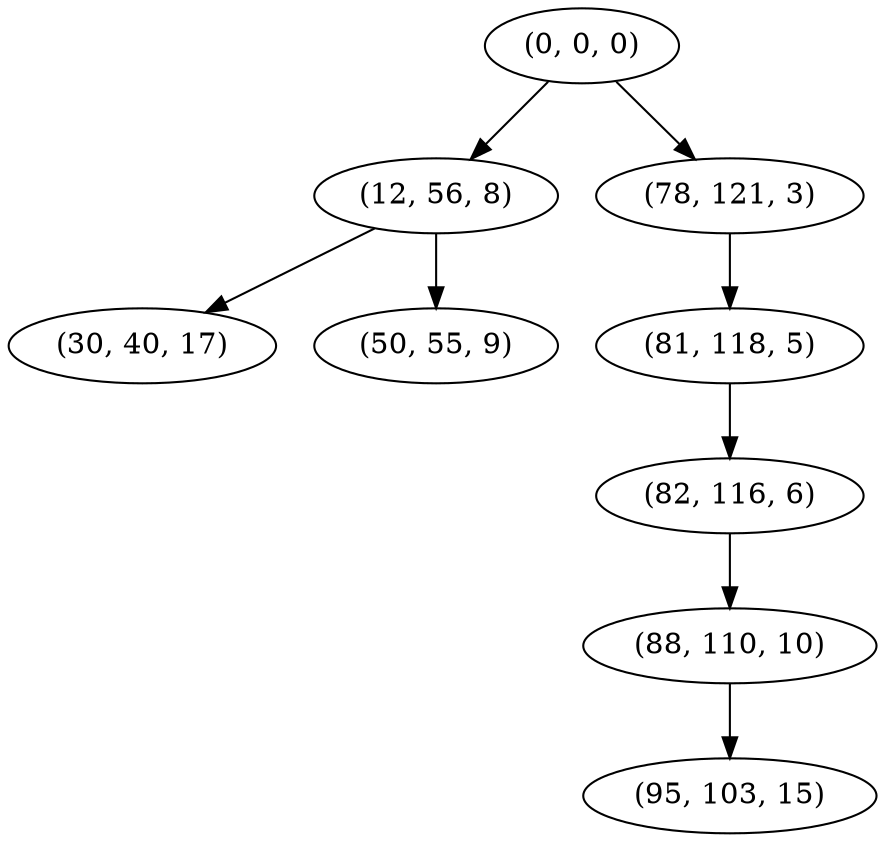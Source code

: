 digraph tree {
    "(0, 0, 0)";
    "(12, 56, 8)";
    "(30, 40, 17)";
    "(50, 55, 9)";
    "(78, 121, 3)";
    "(81, 118, 5)";
    "(82, 116, 6)";
    "(88, 110, 10)";
    "(95, 103, 15)";
    "(0, 0, 0)" -> "(12, 56, 8)";
    "(0, 0, 0)" -> "(78, 121, 3)";
    "(12, 56, 8)" -> "(30, 40, 17)";
    "(12, 56, 8)" -> "(50, 55, 9)";
    "(78, 121, 3)" -> "(81, 118, 5)";
    "(81, 118, 5)" -> "(82, 116, 6)";
    "(82, 116, 6)" -> "(88, 110, 10)";
    "(88, 110, 10)" -> "(95, 103, 15)";
}
